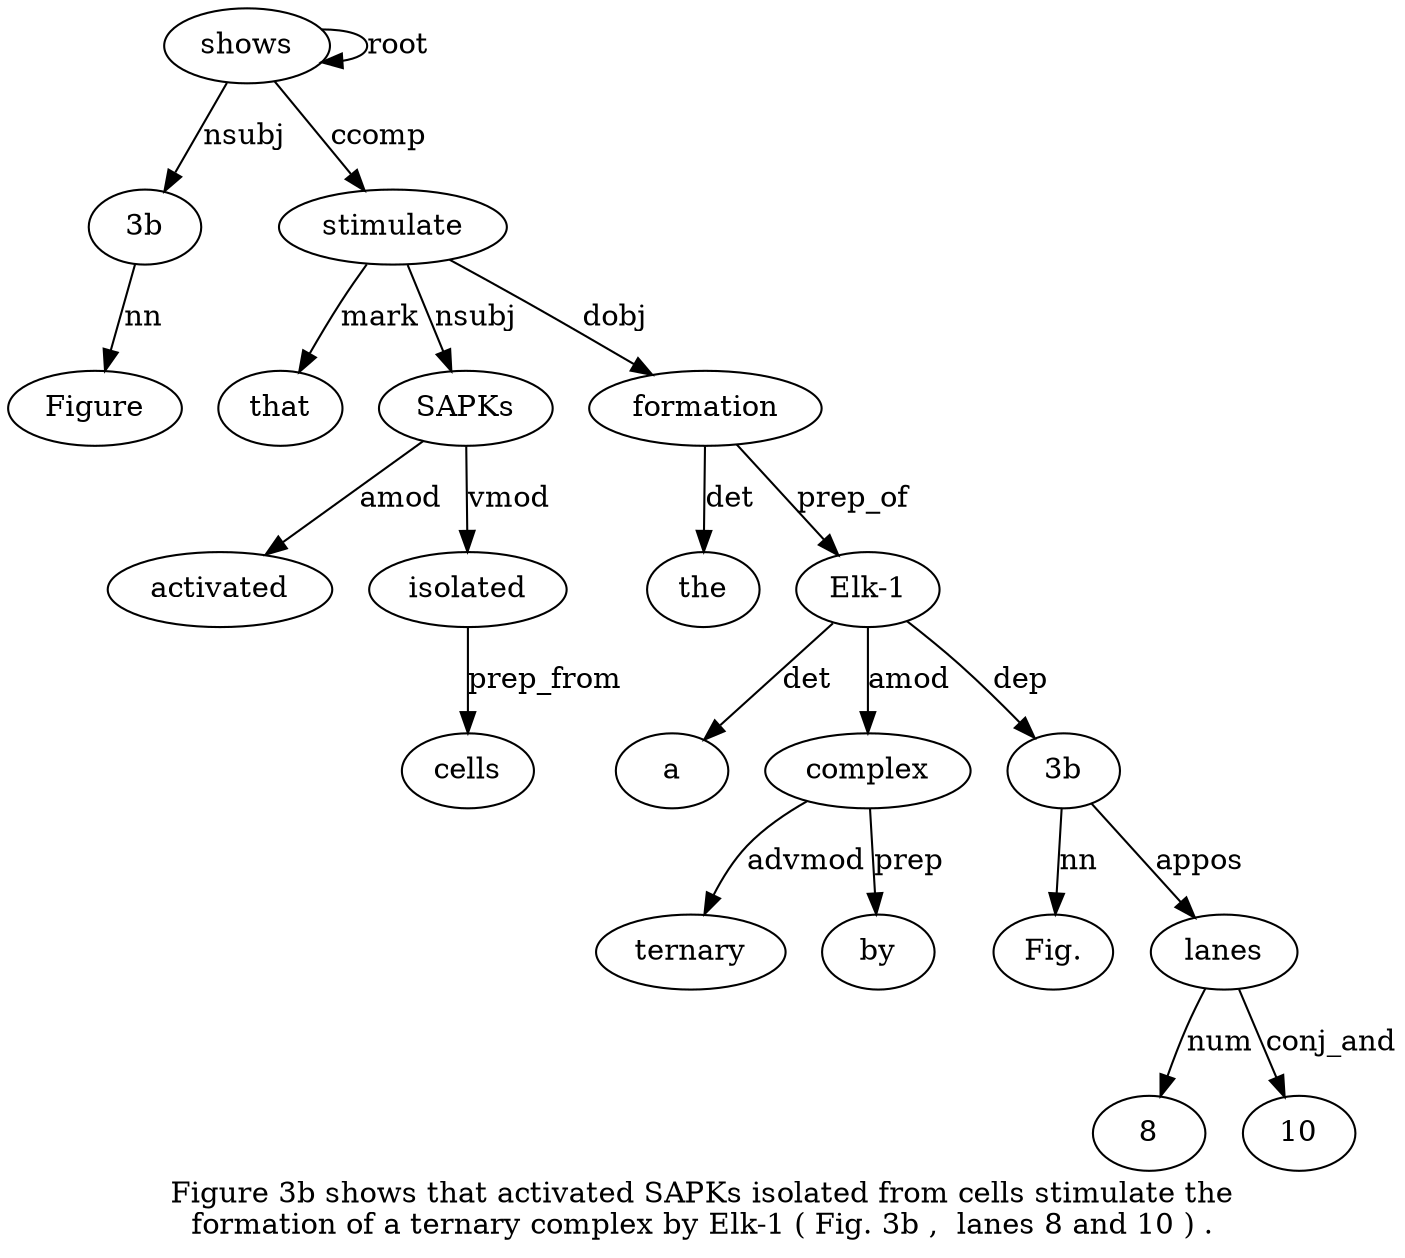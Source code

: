 digraph "Figure 3b shows that activated SAPKs isolated from cells stimulate the formation of a ternary complex by Elk-1 ( Fig. 3b ,  lanes 8 and 10 ) ." {
label="Figure 3b shows that activated SAPKs isolated from cells stimulate the
formation of a ternary complex by Elk-1 ( Fig. 3b ,  lanes 8 and 10 ) .";
"3b2" [style=filled, fillcolor=white, label="3b"];
Figure1 [style=filled, fillcolor=white, label=Figure];
"3b2" -> Figure1  [label=nn];
shows3 [style=filled, fillcolor=white, label=shows];
shows3 -> "3b2"  [label=nsubj];
shows3 -> shows3  [label=root];
stimulate10 [style=filled, fillcolor=white, label=stimulate];
that4 [style=filled, fillcolor=white, label=that];
stimulate10 -> that4  [label=mark];
SAPKs6 [style=filled, fillcolor=white, label=SAPKs];
activated5 [style=filled, fillcolor=white, label=activated];
SAPKs6 -> activated5  [label=amod];
stimulate10 -> SAPKs6  [label=nsubj];
isolated7 [style=filled, fillcolor=white, label=isolated];
SAPKs6 -> isolated7  [label=vmod];
cells9 [style=filled, fillcolor=white, label=cells];
isolated7 -> cells9  [label=prep_from];
shows3 -> stimulate10  [label=ccomp];
formation12 [style=filled, fillcolor=white, label=formation];
the11 [style=filled, fillcolor=white, label=the];
formation12 -> the11  [label=det];
stimulate10 -> formation12  [label=dobj];
"Elk-18" [style=filled, fillcolor=white, label="Elk-1"];
a14 [style=filled, fillcolor=white, label=a];
"Elk-18" -> a14  [label=det];
complex16 [style=filled, fillcolor=white, label=complex];
ternary15 [style=filled, fillcolor=white, label=ternary];
complex16 -> ternary15  [label=advmod];
"Elk-18" -> complex16  [label=amod];
by17 [style=filled, fillcolor=white, label=by];
complex16 -> by17  [label=prep];
formation12 -> "Elk-18"  [label=prep_of];
"3b21" [style=filled, fillcolor=white, label="3b"];
"Fig.20" [style=filled, fillcolor=white, label="Fig."];
"3b21" -> "Fig.20"  [label=nn];
"Elk-18" -> "3b21"  [label=dep];
lanes23 [style=filled, fillcolor=white, label=lanes];
"3b21" -> lanes23  [label=appos];
824 [style=filled, fillcolor=white, label=8];
lanes23 -> 824  [label=num];
1026 [style=filled, fillcolor=white, label=10];
lanes23 -> 1026  [label=conj_and];
}
